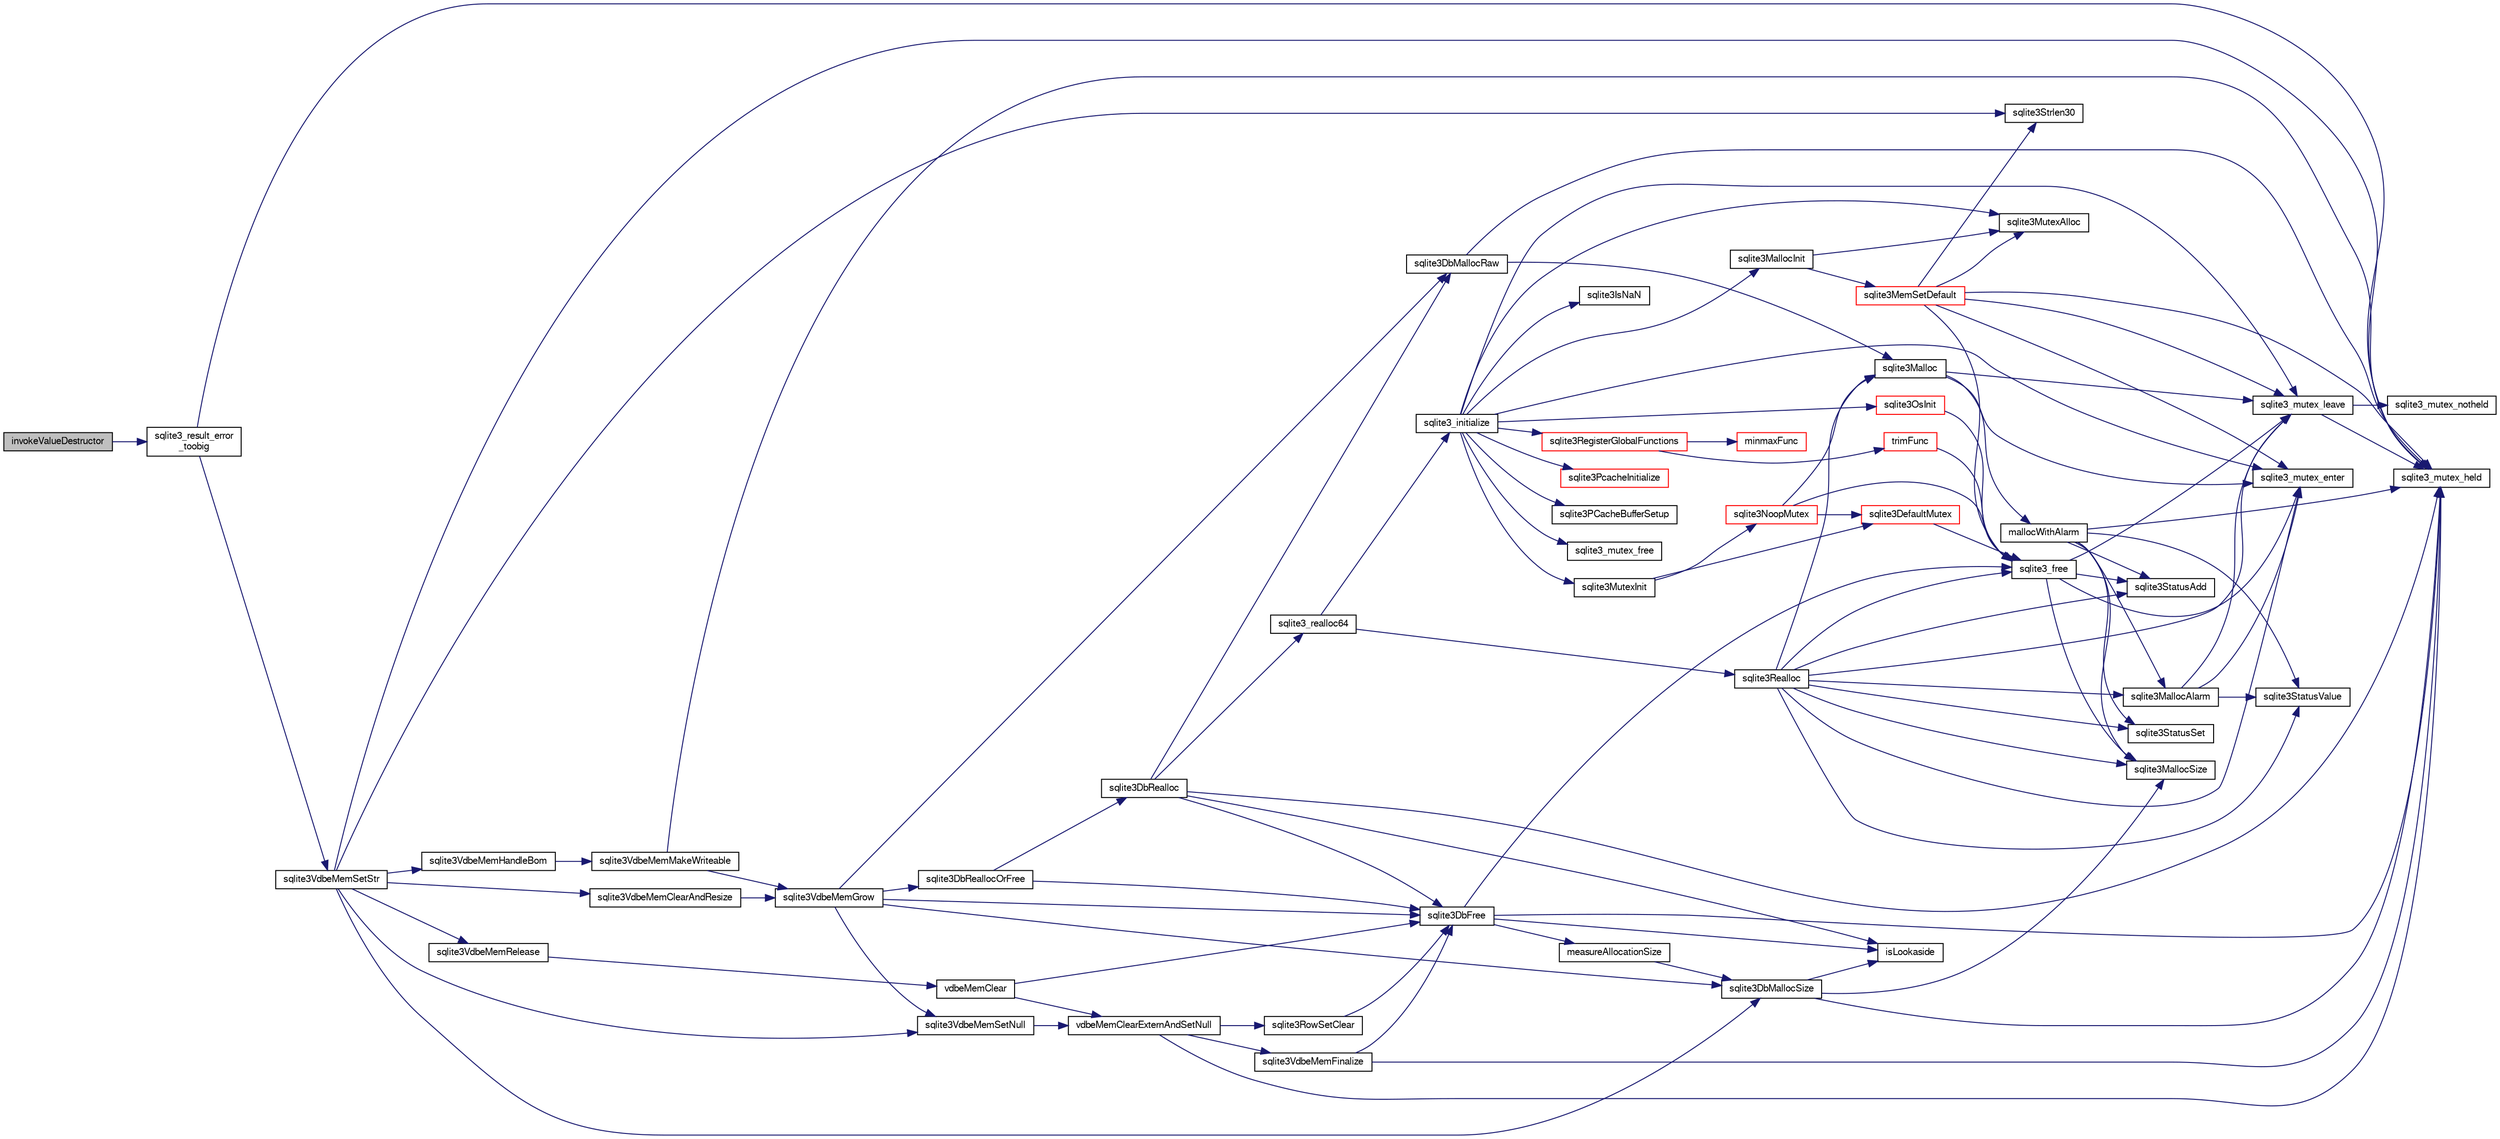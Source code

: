 digraph "invokeValueDestructor"
{
  edge [fontname="FreeSans",fontsize="10",labelfontname="FreeSans",labelfontsize="10"];
  node [fontname="FreeSans",fontsize="10",shape=record];
  rankdir="LR";
  Node144426 [label="invokeValueDestructor",height=0.2,width=0.4,color="black", fillcolor="grey75", style="filled", fontcolor="black"];
  Node144426 -> Node144427 [color="midnightblue",fontsize="10",style="solid",fontname="FreeSans"];
  Node144427 [label="sqlite3_result_error\l_toobig",height=0.2,width=0.4,color="black", fillcolor="white", style="filled",URL="$sqlite3_8c.html#ad4f0c5e8c9421d0c4550c1a108221abe"];
  Node144427 -> Node144428 [color="midnightblue",fontsize="10",style="solid",fontname="FreeSans"];
  Node144428 [label="sqlite3_mutex_held",height=0.2,width=0.4,color="black", fillcolor="white", style="filled",URL="$sqlite3_8c.html#acf77da68932b6bc163c5e68547ecc3e7"];
  Node144427 -> Node144429 [color="midnightblue",fontsize="10",style="solid",fontname="FreeSans"];
  Node144429 [label="sqlite3VdbeMemSetStr",height=0.2,width=0.4,color="black", fillcolor="white", style="filled",URL="$sqlite3_8c.html#a9697bec7c3b512483638ea3646191d7d"];
  Node144429 -> Node144428 [color="midnightblue",fontsize="10",style="solid",fontname="FreeSans"];
  Node144429 -> Node144430 [color="midnightblue",fontsize="10",style="solid",fontname="FreeSans"];
  Node144430 [label="sqlite3VdbeMemSetNull",height=0.2,width=0.4,color="black", fillcolor="white", style="filled",URL="$sqlite3_8c.html#ae01092c23aebaf8a3ebdf3954609b410"];
  Node144430 -> Node144431 [color="midnightblue",fontsize="10",style="solid",fontname="FreeSans"];
  Node144431 [label="vdbeMemClearExternAndSetNull",height=0.2,width=0.4,color="black", fillcolor="white", style="filled",URL="$sqlite3_8c.html#a29c41a360fb0e86b817777daf061230c"];
  Node144431 -> Node144428 [color="midnightblue",fontsize="10",style="solid",fontname="FreeSans"];
  Node144431 -> Node144432 [color="midnightblue",fontsize="10",style="solid",fontname="FreeSans"];
  Node144432 [label="sqlite3VdbeMemFinalize",height=0.2,width=0.4,color="black", fillcolor="white", style="filled",URL="$sqlite3_8c.html#a2568220f48ddef81b1c43e401042d9d2"];
  Node144432 -> Node144428 [color="midnightblue",fontsize="10",style="solid",fontname="FreeSans"];
  Node144432 -> Node144433 [color="midnightblue",fontsize="10",style="solid",fontname="FreeSans"];
  Node144433 [label="sqlite3DbFree",height=0.2,width=0.4,color="black", fillcolor="white", style="filled",URL="$sqlite3_8c.html#ac70ab821a6607b4a1b909582dc37a069"];
  Node144433 -> Node144428 [color="midnightblue",fontsize="10",style="solid",fontname="FreeSans"];
  Node144433 -> Node144434 [color="midnightblue",fontsize="10",style="solid",fontname="FreeSans"];
  Node144434 [label="measureAllocationSize",height=0.2,width=0.4,color="black", fillcolor="white", style="filled",URL="$sqlite3_8c.html#a45731e644a22fdb756e2b6337224217a"];
  Node144434 -> Node144435 [color="midnightblue",fontsize="10",style="solid",fontname="FreeSans"];
  Node144435 [label="sqlite3DbMallocSize",height=0.2,width=0.4,color="black", fillcolor="white", style="filled",URL="$sqlite3_8c.html#aa397e5a8a03495203a0767abf0a71f86"];
  Node144435 -> Node144436 [color="midnightblue",fontsize="10",style="solid",fontname="FreeSans"];
  Node144436 [label="sqlite3MallocSize",height=0.2,width=0.4,color="black", fillcolor="white", style="filled",URL="$sqlite3_8c.html#acf5d2a5f35270bafb050bd2def576955"];
  Node144435 -> Node144428 [color="midnightblue",fontsize="10",style="solid",fontname="FreeSans"];
  Node144435 -> Node144437 [color="midnightblue",fontsize="10",style="solid",fontname="FreeSans"];
  Node144437 [label="isLookaside",height=0.2,width=0.4,color="black", fillcolor="white", style="filled",URL="$sqlite3_8c.html#a770fa05ff9717b75e16f4d968a77b897"];
  Node144433 -> Node144437 [color="midnightblue",fontsize="10",style="solid",fontname="FreeSans"];
  Node144433 -> Node144438 [color="midnightblue",fontsize="10",style="solid",fontname="FreeSans"];
  Node144438 [label="sqlite3_free",height=0.2,width=0.4,color="black", fillcolor="white", style="filled",URL="$sqlite3_8c.html#a6552349e36a8a691af5487999ab09519"];
  Node144438 -> Node144439 [color="midnightblue",fontsize="10",style="solid",fontname="FreeSans"];
  Node144439 [label="sqlite3_mutex_enter",height=0.2,width=0.4,color="black", fillcolor="white", style="filled",URL="$sqlite3_8c.html#a1c12cde690bd89f104de5cbad12a6bf5"];
  Node144438 -> Node144440 [color="midnightblue",fontsize="10",style="solid",fontname="FreeSans"];
  Node144440 [label="sqlite3StatusAdd",height=0.2,width=0.4,color="black", fillcolor="white", style="filled",URL="$sqlite3_8c.html#afa029f93586aeab4cc85360905dae9cd"];
  Node144438 -> Node144436 [color="midnightblue",fontsize="10",style="solid",fontname="FreeSans"];
  Node144438 -> Node144441 [color="midnightblue",fontsize="10",style="solid",fontname="FreeSans"];
  Node144441 [label="sqlite3_mutex_leave",height=0.2,width=0.4,color="black", fillcolor="white", style="filled",URL="$sqlite3_8c.html#a5838d235601dbd3c1fa993555c6bcc93"];
  Node144441 -> Node144428 [color="midnightblue",fontsize="10",style="solid",fontname="FreeSans"];
  Node144441 -> Node144442 [color="midnightblue",fontsize="10",style="solid",fontname="FreeSans"];
  Node144442 [label="sqlite3_mutex_notheld",height=0.2,width=0.4,color="black", fillcolor="white", style="filled",URL="$sqlite3_8c.html#a83967c837c1c000d3b5adcfaa688f5dc"];
  Node144431 -> Node144443 [color="midnightblue",fontsize="10",style="solid",fontname="FreeSans"];
  Node144443 [label="sqlite3RowSetClear",height=0.2,width=0.4,color="black", fillcolor="white", style="filled",URL="$sqlite3_8c.html#ae153de0cd969511a607e26deeca80342"];
  Node144443 -> Node144433 [color="midnightblue",fontsize="10",style="solid",fontname="FreeSans"];
  Node144429 -> Node144444 [color="midnightblue",fontsize="10",style="solid",fontname="FreeSans"];
  Node144444 [label="sqlite3Strlen30",height=0.2,width=0.4,color="black", fillcolor="white", style="filled",URL="$sqlite3_8c.html#a3dcd80ba41f1a308193dee74857b62a7"];
  Node144429 -> Node144445 [color="midnightblue",fontsize="10",style="solid",fontname="FreeSans"];
  Node144445 [label="sqlite3VdbeMemClearAndResize",height=0.2,width=0.4,color="black", fillcolor="white", style="filled",URL="$sqlite3_8c.html#add082be4aa46084ecdf023cfac898231"];
  Node144445 -> Node144446 [color="midnightblue",fontsize="10",style="solid",fontname="FreeSans"];
  Node144446 [label="sqlite3VdbeMemGrow",height=0.2,width=0.4,color="black", fillcolor="white", style="filled",URL="$sqlite3_8c.html#aba753c9690ae0ba31b5100945cf29447"];
  Node144446 -> Node144435 [color="midnightblue",fontsize="10",style="solid",fontname="FreeSans"];
  Node144446 -> Node144447 [color="midnightblue",fontsize="10",style="solid",fontname="FreeSans"];
  Node144447 [label="sqlite3DbReallocOrFree",height=0.2,width=0.4,color="black", fillcolor="white", style="filled",URL="$sqlite3_8c.html#a532a9fd62eeb46b61885a0fff075231c"];
  Node144447 -> Node144448 [color="midnightblue",fontsize="10",style="solid",fontname="FreeSans"];
  Node144448 [label="sqlite3DbRealloc",height=0.2,width=0.4,color="black", fillcolor="white", style="filled",URL="$sqlite3_8c.html#ae028f4902a9d29bcaf310ff289ee87dc"];
  Node144448 -> Node144428 [color="midnightblue",fontsize="10",style="solid",fontname="FreeSans"];
  Node144448 -> Node144449 [color="midnightblue",fontsize="10",style="solid",fontname="FreeSans"];
  Node144449 [label="sqlite3DbMallocRaw",height=0.2,width=0.4,color="black", fillcolor="white", style="filled",URL="$sqlite3_8c.html#abbe8be0cf7175e11ddc3e2218fad924e"];
  Node144449 -> Node144428 [color="midnightblue",fontsize="10",style="solid",fontname="FreeSans"];
  Node144449 -> Node144450 [color="midnightblue",fontsize="10",style="solid",fontname="FreeSans"];
  Node144450 [label="sqlite3Malloc",height=0.2,width=0.4,color="black", fillcolor="white", style="filled",URL="$sqlite3_8c.html#a361a2eaa846b1885f123abe46f5d8b2b"];
  Node144450 -> Node144439 [color="midnightblue",fontsize="10",style="solid",fontname="FreeSans"];
  Node144450 -> Node144451 [color="midnightblue",fontsize="10",style="solid",fontname="FreeSans"];
  Node144451 [label="mallocWithAlarm",height=0.2,width=0.4,color="black", fillcolor="white", style="filled",URL="$sqlite3_8c.html#ab070d5cf8e48ec8a6a43cf025d48598b"];
  Node144451 -> Node144428 [color="midnightblue",fontsize="10",style="solid",fontname="FreeSans"];
  Node144451 -> Node144452 [color="midnightblue",fontsize="10",style="solid",fontname="FreeSans"];
  Node144452 [label="sqlite3StatusSet",height=0.2,width=0.4,color="black", fillcolor="white", style="filled",URL="$sqlite3_8c.html#afec7586c01fcb5ea17dc9d7725a589d9"];
  Node144451 -> Node144453 [color="midnightblue",fontsize="10",style="solid",fontname="FreeSans"];
  Node144453 [label="sqlite3StatusValue",height=0.2,width=0.4,color="black", fillcolor="white", style="filled",URL="$sqlite3_8c.html#a30b8ac296c6e200c1fa57708d52c6ef6"];
  Node144451 -> Node144454 [color="midnightblue",fontsize="10",style="solid",fontname="FreeSans"];
  Node144454 [label="sqlite3MallocAlarm",height=0.2,width=0.4,color="black", fillcolor="white", style="filled",URL="$sqlite3_8c.html#ada66988e8471d1198f3219c062377508"];
  Node144454 -> Node144453 [color="midnightblue",fontsize="10",style="solid",fontname="FreeSans"];
  Node144454 -> Node144441 [color="midnightblue",fontsize="10",style="solid",fontname="FreeSans"];
  Node144454 -> Node144439 [color="midnightblue",fontsize="10",style="solid",fontname="FreeSans"];
  Node144451 -> Node144436 [color="midnightblue",fontsize="10",style="solid",fontname="FreeSans"];
  Node144451 -> Node144440 [color="midnightblue",fontsize="10",style="solid",fontname="FreeSans"];
  Node144450 -> Node144441 [color="midnightblue",fontsize="10",style="solid",fontname="FreeSans"];
  Node144448 -> Node144437 [color="midnightblue",fontsize="10",style="solid",fontname="FreeSans"];
  Node144448 -> Node144433 [color="midnightblue",fontsize="10",style="solid",fontname="FreeSans"];
  Node144448 -> Node144455 [color="midnightblue",fontsize="10",style="solid",fontname="FreeSans"];
  Node144455 [label="sqlite3_realloc64",height=0.2,width=0.4,color="black", fillcolor="white", style="filled",URL="$sqlite3_8c.html#a3765a714077ee547e811034236dc9ecd"];
  Node144455 -> Node144456 [color="midnightblue",fontsize="10",style="solid",fontname="FreeSans"];
  Node144456 [label="sqlite3_initialize",height=0.2,width=0.4,color="black", fillcolor="white", style="filled",URL="$sqlite3_8c.html#ab0c0ee2d5d4cf8b28e9572296a8861df"];
  Node144456 -> Node144457 [color="midnightblue",fontsize="10",style="solid",fontname="FreeSans"];
  Node144457 [label="sqlite3MutexInit",height=0.2,width=0.4,color="black", fillcolor="white", style="filled",URL="$sqlite3_8c.html#a7906afcdd1cdb3d0007eb932398a1158"];
  Node144457 -> Node144458 [color="midnightblue",fontsize="10",style="solid",fontname="FreeSans"];
  Node144458 [label="sqlite3DefaultMutex",height=0.2,width=0.4,color="red", fillcolor="white", style="filled",URL="$sqlite3_8c.html#ac895a71e325f9b2f9b862f737c17aca8"];
  Node144458 -> Node144438 [color="midnightblue",fontsize="10",style="solid",fontname="FreeSans"];
  Node144457 -> Node144467 [color="midnightblue",fontsize="10",style="solid",fontname="FreeSans"];
  Node144467 [label="sqlite3NoopMutex",height=0.2,width=0.4,color="red", fillcolor="white", style="filled",URL="$sqlite3_8c.html#a09742cde9ef371d94f8201d2cdb543e4"];
  Node144467 -> Node144450 [color="midnightblue",fontsize="10",style="solid",fontname="FreeSans"];
  Node144467 -> Node144438 [color="midnightblue",fontsize="10",style="solid",fontname="FreeSans"];
  Node144467 -> Node144458 [color="midnightblue",fontsize="10",style="solid",fontname="FreeSans"];
  Node144456 -> Node144475 [color="midnightblue",fontsize="10",style="solid",fontname="FreeSans"];
  Node144475 [label="sqlite3MutexAlloc",height=0.2,width=0.4,color="black", fillcolor="white", style="filled",URL="$sqlite3_8c.html#a0e3f432ee581f6876b590e7ad7e84e19"];
  Node144456 -> Node144439 [color="midnightblue",fontsize="10",style="solid",fontname="FreeSans"];
  Node144456 -> Node144476 [color="midnightblue",fontsize="10",style="solid",fontname="FreeSans"];
  Node144476 [label="sqlite3MallocInit",height=0.2,width=0.4,color="black", fillcolor="white", style="filled",URL="$sqlite3_8c.html#a9e06f9e7cad0d83ce80ab493c9533552"];
  Node144476 -> Node144477 [color="midnightblue",fontsize="10",style="solid",fontname="FreeSans"];
  Node144477 [label="sqlite3MemSetDefault",height=0.2,width=0.4,color="red", fillcolor="white", style="filled",URL="$sqlite3_8c.html#a162fbfd727e92c5f8f72625b5ff62549"];
  Node144477 -> Node144475 [color="midnightblue",fontsize="10",style="solid",fontname="FreeSans"];
  Node144477 -> Node144439 [color="midnightblue",fontsize="10",style="solid",fontname="FreeSans"];
  Node144477 -> Node144441 [color="midnightblue",fontsize="10",style="solid",fontname="FreeSans"];
  Node144477 -> Node144444 [color="midnightblue",fontsize="10",style="solid",fontname="FreeSans"];
  Node144477 -> Node144428 [color="midnightblue",fontsize="10",style="solid",fontname="FreeSans"];
  Node144477 -> Node144438 [color="midnightblue",fontsize="10",style="solid",fontname="FreeSans"];
  Node144476 -> Node144475 [color="midnightblue",fontsize="10",style="solid",fontname="FreeSans"];
  Node144456 -> Node144441 [color="midnightblue",fontsize="10",style="solid",fontname="FreeSans"];
  Node144456 -> Node144556 [color="midnightblue",fontsize="10",style="solid",fontname="FreeSans"];
  Node144556 [label="sqlite3RegisterGlobalFunctions",height=0.2,width=0.4,color="red", fillcolor="white", style="filled",URL="$sqlite3_8c.html#a9f75bd111010f29e1b8d74344473c4ec"];
  Node144556 -> Node144557 [color="midnightblue",fontsize="10",style="solid",fontname="FreeSans"];
  Node144557 [label="trimFunc",height=0.2,width=0.4,color="red", fillcolor="white", style="filled",URL="$sqlite3_8c.html#afad56dbe7f08139a630156e644b14704"];
  Node144557 -> Node144438 [color="midnightblue",fontsize="10",style="solid",fontname="FreeSans"];
  Node144556 -> Node144567 [color="midnightblue",fontsize="10",style="solid",fontname="FreeSans"];
  Node144567 [label="minmaxFunc",height=0.2,width=0.4,color="red", fillcolor="white", style="filled",URL="$sqlite3_8c.html#a4d00f48b948fd73cb70bcfd1efc0bfb0"];
  Node144456 -> Node144700 [color="midnightblue",fontsize="10",style="solid",fontname="FreeSans"];
  Node144700 [label="sqlite3PcacheInitialize",height=0.2,width=0.4,color="red", fillcolor="white", style="filled",URL="$sqlite3_8c.html#a2902c61ddc88bea002c4d69fe4052b1f"];
  Node144456 -> Node144701 [color="midnightblue",fontsize="10",style="solid",fontname="FreeSans"];
  Node144701 [label="sqlite3OsInit",height=0.2,width=0.4,color="red", fillcolor="white", style="filled",URL="$sqlite3_8c.html#afeaa886fe1ca086a30fd278b1d069762"];
  Node144701 -> Node144438 [color="midnightblue",fontsize="10",style="solid",fontname="FreeSans"];
  Node144456 -> Node144705 [color="midnightblue",fontsize="10",style="solid",fontname="FreeSans"];
  Node144705 [label="sqlite3PCacheBufferSetup",height=0.2,width=0.4,color="black", fillcolor="white", style="filled",URL="$sqlite3_8c.html#ad18a1eebefdfbc4254f473f7b0101937"];
  Node144456 -> Node144706 [color="midnightblue",fontsize="10",style="solid",fontname="FreeSans"];
  Node144706 [label="sqlite3_mutex_free",height=0.2,width=0.4,color="black", fillcolor="white", style="filled",URL="$sqlite3_8c.html#a2db2e72e08f6873afa9c61b0ec726fec"];
  Node144456 -> Node144500 [color="midnightblue",fontsize="10",style="solid",fontname="FreeSans"];
  Node144500 [label="sqlite3IsNaN",height=0.2,width=0.4,color="black", fillcolor="white", style="filled",URL="$sqlite3_8c.html#aed4d78203877c3486765ccbc7feebb50"];
  Node144455 -> Node144489 [color="midnightblue",fontsize="10",style="solid",fontname="FreeSans"];
  Node144489 [label="sqlite3Realloc",height=0.2,width=0.4,color="black", fillcolor="white", style="filled",URL="$sqlite3_8c.html#ad53aefdfc088f622e23ffe838201fe22"];
  Node144489 -> Node144450 [color="midnightblue",fontsize="10",style="solid",fontname="FreeSans"];
  Node144489 -> Node144438 [color="midnightblue",fontsize="10",style="solid",fontname="FreeSans"];
  Node144489 -> Node144436 [color="midnightblue",fontsize="10",style="solid",fontname="FreeSans"];
  Node144489 -> Node144439 [color="midnightblue",fontsize="10",style="solid",fontname="FreeSans"];
  Node144489 -> Node144452 [color="midnightblue",fontsize="10",style="solid",fontname="FreeSans"];
  Node144489 -> Node144453 [color="midnightblue",fontsize="10",style="solid",fontname="FreeSans"];
  Node144489 -> Node144454 [color="midnightblue",fontsize="10",style="solid",fontname="FreeSans"];
  Node144489 -> Node144440 [color="midnightblue",fontsize="10",style="solid",fontname="FreeSans"];
  Node144489 -> Node144441 [color="midnightblue",fontsize="10",style="solid",fontname="FreeSans"];
  Node144447 -> Node144433 [color="midnightblue",fontsize="10",style="solid",fontname="FreeSans"];
  Node144446 -> Node144433 [color="midnightblue",fontsize="10",style="solid",fontname="FreeSans"];
  Node144446 -> Node144449 [color="midnightblue",fontsize="10",style="solid",fontname="FreeSans"];
  Node144446 -> Node144430 [color="midnightblue",fontsize="10",style="solid",fontname="FreeSans"];
  Node144429 -> Node144510 [color="midnightblue",fontsize="10",style="solid",fontname="FreeSans"];
  Node144510 [label="sqlite3VdbeMemRelease",height=0.2,width=0.4,color="black", fillcolor="white", style="filled",URL="$sqlite3_8c.html#a90606361dbeba88159fd6ff03fcc10cc"];
  Node144510 -> Node144511 [color="midnightblue",fontsize="10",style="solid",fontname="FreeSans"];
  Node144511 [label="vdbeMemClear",height=0.2,width=0.4,color="black", fillcolor="white", style="filled",URL="$sqlite3_8c.html#a489eef6e55ad0dadf67578726b935d12"];
  Node144511 -> Node144431 [color="midnightblue",fontsize="10",style="solid",fontname="FreeSans"];
  Node144511 -> Node144433 [color="midnightblue",fontsize="10",style="solid",fontname="FreeSans"];
  Node144429 -> Node144435 [color="midnightblue",fontsize="10",style="solid",fontname="FreeSans"];
  Node144429 -> Node144707 [color="midnightblue",fontsize="10",style="solid",fontname="FreeSans"];
  Node144707 [label="sqlite3VdbeMemHandleBom",height=0.2,width=0.4,color="black", fillcolor="white", style="filled",URL="$sqlite3_8c.html#a8ac47607e6893715d335a0f6f4b58e3e"];
  Node144707 -> Node144509 [color="midnightblue",fontsize="10",style="solid",fontname="FreeSans"];
  Node144509 [label="sqlite3VdbeMemMakeWriteable",height=0.2,width=0.4,color="black", fillcolor="white", style="filled",URL="$sqlite3_8c.html#afabdd8032205a36c69ad191c6bbb6a34"];
  Node144509 -> Node144428 [color="midnightblue",fontsize="10",style="solid",fontname="FreeSans"];
  Node144509 -> Node144446 [color="midnightblue",fontsize="10",style="solid",fontname="FreeSans"];
}
